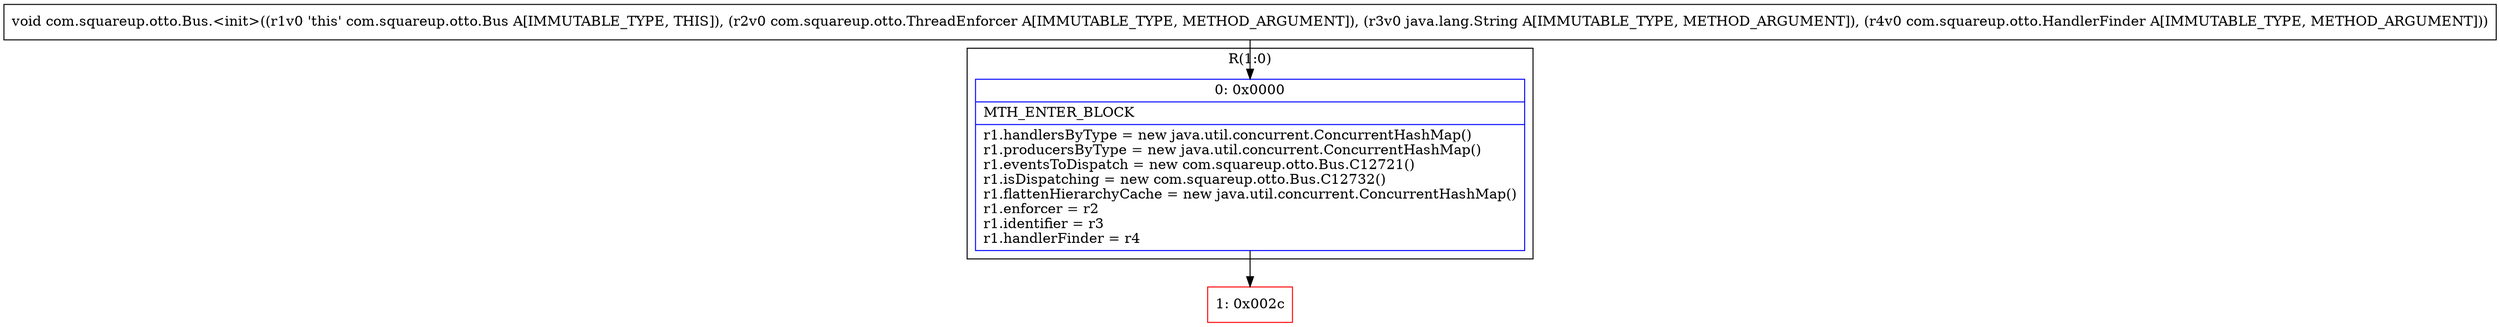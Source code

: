 digraph "CFG forcom.squareup.otto.Bus.\<init\>(Lcom\/squareup\/otto\/ThreadEnforcer;Ljava\/lang\/String;Lcom\/squareup\/otto\/HandlerFinder;)V" {
subgraph cluster_Region_550442685 {
label = "R(1:0)";
node [shape=record,color=blue];
Node_0 [shape=record,label="{0\:\ 0x0000|MTH_ENTER_BLOCK\l|r1.handlersByType = new java.util.concurrent.ConcurrentHashMap()\lr1.producersByType = new java.util.concurrent.ConcurrentHashMap()\lr1.eventsToDispatch = new com.squareup.otto.Bus.C12721()\lr1.isDispatching = new com.squareup.otto.Bus.C12732()\lr1.flattenHierarchyCache = new java.util.concurrent.ConcurrentHashMap()\lr1.enforcer = r2\lr1.identifier = r3\lr1.handlerFinder = r4\l}"];
}
Node_1 [shape=record,color=red,label="{1\:\ 0x002c}"];
MethodNode[shape=record,label="{void com.squareup.otto.Bus.\<init\>((r1v0 'this' com.squareup.otto.Bus A[IMMUTABLE_TYPE, THIS]), (r2v0 com.squareup.otto.ThreadEnforcer A[IMMUTABLE_TYPE, METHOD_ARGUMENT]), (r3v0 java.lang.String A[IMMUTABLE_TYPE, METHOD_ARGUMENT]), (r4v0 com.squareup.otto.HandlerFinder A[IMMUTABLE_TYPE, METHOD_ARGUMENT])) }"];
MethodNode -> Node_0;
Node_0 -> Node_1;
}

